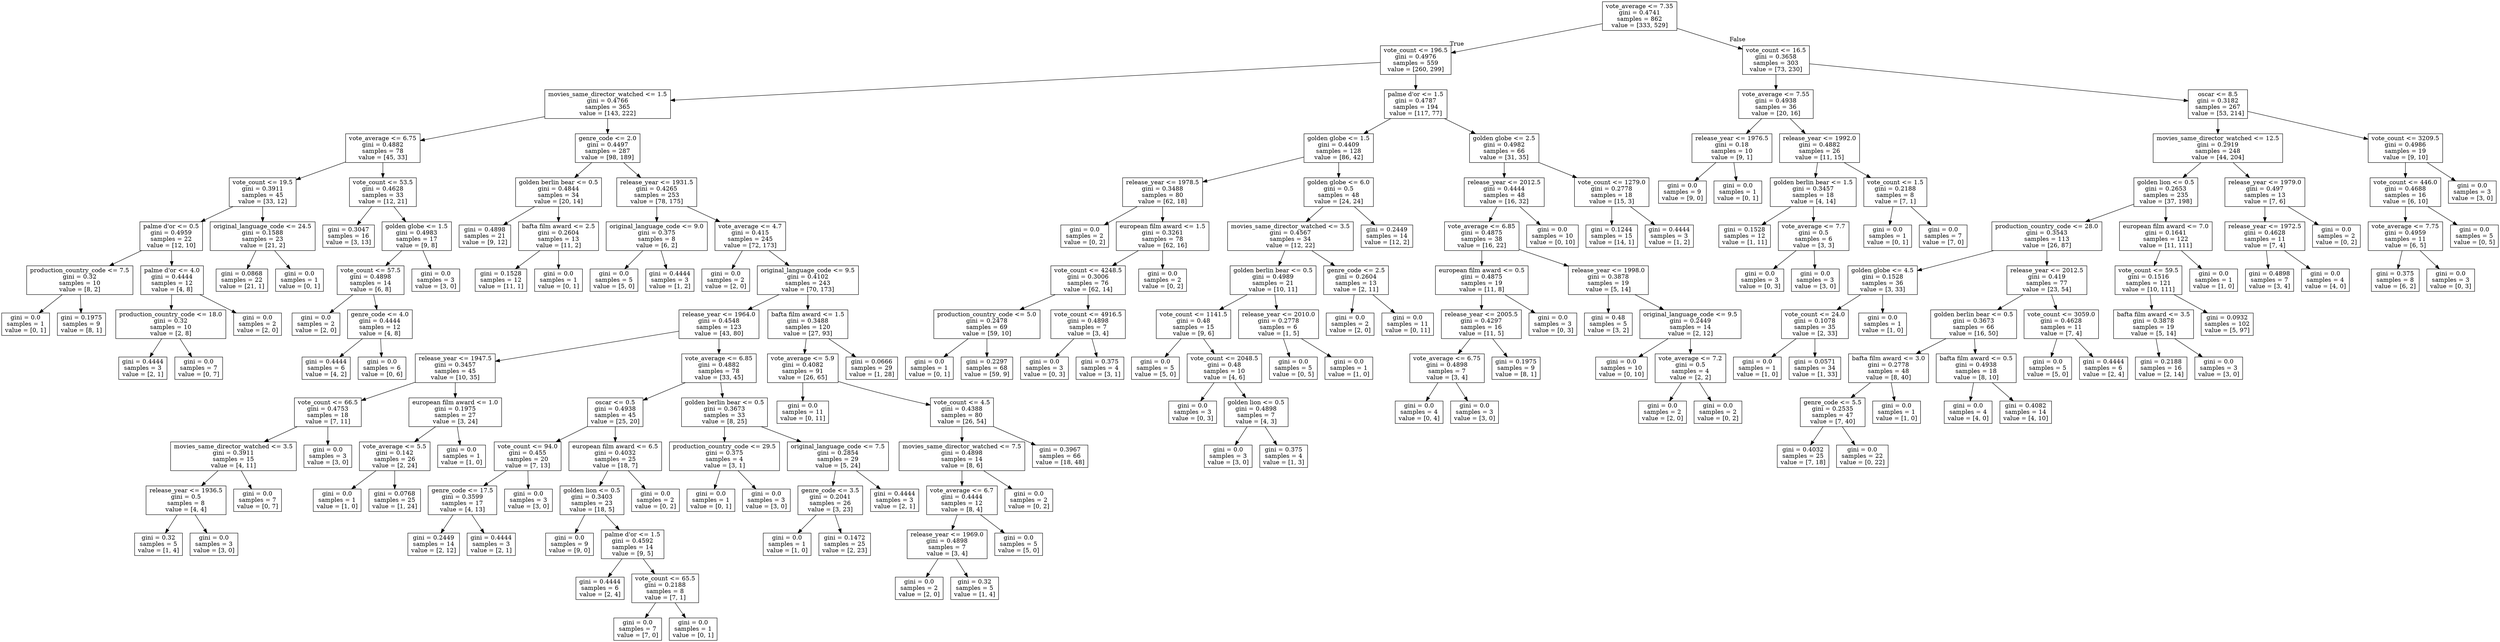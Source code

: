 digraph Tree {
node [shape=box] ;
0 [label="vote_average <= 7.35\ngini = 0.4741\nsamples = 862\nvalue = [333, 529]"] ;
1 [label="vote_count <= 196.5\ngini = 0.4976\nsamples = 559\nvalue = [260, 299]"] ;
0 -> 1 [labeldistance=2.5, labelangle=45, headlabel="True"] ;
3 [label="movies_same_director_watched <= 1.5\ngini = 0.4766\nsamples = 365\nvalue = [143, 222]"] ;
1 -> 3 ;
7 [label="vote_average <= 6.75\ngini = 0.4882\nsamples = 78\nvalue = [45, 33]"] ;
3 -> 7 ;
9 [label="vote_count <= 19.5\ngini = 0.3911\nsamples = 45\nvalue = [33, 12]"] ;
7 -> 9 ;
31 [label="palme d'or <= 0.5\ngini = 0.4959\nsamples = 22\nvalue = [12, 10]"] ;
9 -> 31 ;
41 [label="production_country_code <= 7.5\ngini = 0.32\nsamples = 10\nvalue = [8, 2]"] ;
31 -> 41 ;
171 [label="gini = 0.0\nsamples = 1\nvalue = [0, 1]"] ;
41 -> 171 ;
172 [label="gini = 0.1975\nsamples = 9\nvalue = [8, 1]"] ;
41 -> 172 ;
42 [label="palme d'or <= 4.0\ngini = 0.4444\nsamples = 12\nvalue = [4, 8]"] ;
31 -> 42 ;
53 [label="production_country_code <= 18.0\ngini = 0.32\nsamples = 10\nvalue = [2, 8]"] ;
42 -> 53 ;
95 [label="gini = 0.4444\nsamples = 3\nvalue = [2, 1]"] ;
53 -> 95 ;
96 [label="gini = 0.0\nsamples = 7\nvalue = [0, 7]"] ;
53 -> 96 ;
54 [label="gini = 0.0\nsamples = 2\nvalue = [2, 0]"] ;
42 -> 54 ;
32 [label="original_language_code <= 24.5\ngini = 0.1588\nsamples = 23\nvalue = [21, 2]"] ;
9 -> 32 ;
103 [label="gini = 0.0868\nsamples = 22\nvalue = [21, 1]"] ;
32 -> 103 ;
104 [label="gini = 0.0\nsamples = 1\nvalue = [0, 1]"] ;
32 -> 104 ;
10 [label="vote_count <= 53.5\ngini = 0.4628\nsamples = 33\nvalue = [12, 21]"] ;
7 -> 10 ;
69 [label="gini = 0.3047\nsamples = 16\nvalue = [3, 13]"] ;
10 -> 69 ;
70 [label="golden globe <= 1.5\ngini = 0.4983\nsamples = 17\nvalue = [9, 8]"] ;
10 -> 70 ;
137 [label="vote_count <= 57.5\ngini = 0.4898\nsamples = 14\nvalue = [6, 8]"] ;
70 -> 137 ;
149 [label="gini = 0.0\nsamples = 2\nvalue = [2, 0]"] ;
137 -> 149 ;
150 [label="genre_code <= 4.0\ngini = 0.4444\nsamples = 12\nvalue = [4, 8]"] ;
137 -> 150 ;
151 [label="gini = 0.4444\nsamples = 6\nvalue = [4, 2]"] ;
150 -> 151 ;
152 [label="gini = 0.0\nsamples = 6\nvalue = [0, 6]"] ;
150 -> 152 ;
138 [label="gini = 0.0\nsamples = 3\nvalue = [3, 0]"] ;
70 -> 138 ;
8 [label="genre_code <= 2.0\ngini = 0.4497\nsamples = 287\nvalue = [98, 189]"] ;
3 -> 8 ;
11 [label="golden berlin bear <= 0.5\ngini = 0.4844\nsamples = 34\nvalue = [20, 14]"] ;
8 -> 11 ;
35 [label="gini = 0.4898\nsamples = 21\nvalue = [9, 12]"] ;
11 -> 35 ;
36 [label="bafta film award <= 2.5\ngini = 0.2604\nsamples = 13\nvalue = [11, 2]"] ;
11 -> 36 ;
145 [label="gini = 0.1528\nsamples = 12\nvalue = [11, 1]"] ;
36 -> 145 ;
146 [label="gini = 0.0\nsamples = 1\nvalue = [0, 1]"] ;
36 -> 146 ;
12 [label="release_year <= 1931.5\ngini = 0.4265\nsamples = 253\nvalue = [78, 175]"] ;
8 -> 12 ;
25 [label="original_language_code <= 9.0\ngini = 0.375\nsamples = 8\nvalue = [6, 2]"] ;
12 -> 25 ;
119 [label="gini = 0.0\nsamples = 5\nvalue = [5, 0]"] ;
25 -> 119 ;
120 [label="gini = 0.4444\nsamples = 3\nvalue = [1, 2]"] ;
25 -> 120 ;
26 [label="vote_average <= 4.7\ngini = 0.415\nsamples = 245\nvalue = [72, 173]"] ;
12 -> 26 ;
59 [label="gini = 0.0\nsamples = 2\nvalue = [2, 0]"] ;
26 -> 59 ;
60 [label="original_language_code <= 9.5\ngini = 0.4102\nsamples = 243\nvalue = [70, 173]"] ;
26 -> 60 ;
75 [label="release_year <= 1964.0\ngini = 0.4548\nsamples = 123\nvalue = [43, 80]"] ;
60 -> 75 ;
79 [label="release_year <= 1947.5\ngini = 0.3457\nsamples = 45\nvalue = [10, 35]"] ;
75 -> 79 ;
121 [label="vote_count <= 66.5\ngini = 0.4753\nsamples = 18\nvalue = [7, 11]"] ;
79 -> 121 ;
123 [label="movies_same_director_watched <= 3.5\ngini = 0.3911\nsamples = 15\nvalue = [4, 11]"] ;
121 -> 123 ;
125 [label="release_year <= 1936.5\ngini = 0.5\nsamples = 8\nvalue = [4, 4]"] ;
123 -> 125 ;
127 [label="gini = 0.32\nsamples = 5\nvalue = [1, 4]"] ;
125 -> 127 ;
128 [label="gini = 0.0\nsamples = 3\nvalue = [3, 0]"] ;
125 -> 128 ;
126 [label="gini = 0.0\nsamples = 7\nvalue = [0, 7]"] ;
123 -> 126 ;
124 [label="gini = 0.0\nsamples = 3\nvalue = [3, 0]"] ;
121 -> 124 ;
122 [label="european film award <= 1.0\ngini = 0.1975\nsamples = 27\nvalue = [3, 24]"] ;
79 -> 122 ;
129 [label="vote_average <= 5.5\ngini = 0.142\nsamples = 26\nvalue = [2, 24]"] ;
122 -> 129 ;
131 [label="gini = 0.0\nsamples = 1\nvalue = [1, 0]"] ;
129 -> 131 ;
132 [label="gini = 0.0768\nsamples = 25\nvalue = [1, 24]"] ;
129 -> 132 ;
130 [label="gini = 0.0\nsamples = 1\nvalue = [1, 0]"] ;
122 -> 130 ;
80 [label="vote_average <= 6.85\ngini = 0.4882\nsamples = 78\nvalue = [33, 45]"] ;
75 -> 80 ;
81 [label="oscar <= 0.5\ngini = 0.4938\nsamples = 45\nvalue = [25, 20]"] ;
80 -> 81 ;
83 [label="vote_count <= 94.0\ngini = 0.455\nsamples = 20\nvalue = [7, 13]"] ;
81 -> 83 ;
85 [label="genre_code <= 17.5\ngini = 0.3599\nsamples = 17\nvalue = [4, 13]"] ;
83 -> 85 ;
195 [label="gini = 0.2449\nsamples = 14\nvalue = [2, 12]"] ;
85 -> 195 ;
196 [label="gini = 0.4444\nsamples = 3\nvalue = [2, 1]"] ;
85 -> 196 ;
86 [label="gini = 0.0\nsamples = 3\nvalue = [3, 0]"] ;
83 -> 86 ;
84 [label="european film award <= 6.5\ngini = 0.4032\nsamples = 25\nvalue = [18, 7]"] ;
81 -> 84 ;
89 [label="golden lion <= 0.5\ngini = 0.3403\nsamples = 23\nvalue = [18, 5]"] ;
84 -> 89 ;
177 [label="gini = 0.0\nsamples = 9\nvalue = [9, 0]"] ;
89 -> 177 ;
178 [label="palme d'or <= 1.5\ngini = 0.4592\nsamples = 14\nvalue = [9, 5]"] ;
89 -> 178 ;
179 [label="gini = 0.4444\nsamples = 6\nvalue = [2, 4]"] ;
178 -> 179 ;
180 [label="vote_count <= 65.5\ngini = 0.2188\nsamples = 8\nvalue = [7, 1]"] ;
178 -> 180 ;
181 [label="gini = 0.0\nsamples = 7\nvalue = [7, 0]"] ;
180 -> 181 ;
182 [label="gini = 0.0\nsamples = 1\nvalue = [0, 1]"] ;
180 -> 182 ;
90 [label="gini = 0.0\nsamples = 2\nvalue = [0, 2]"] ;
84 -> 90 ;
82 [label="golden berlin bear <= 0.5\ngini = 0.3673\nsamples = 33\nvalue = [8, 25]"] ;
80 -> 82 ;
87 [label="production_country_code <= 29.5\ngini = 0.375\nsamples = 4\nvalue = [3, 1]"] ;
82 -> 87 ;
159 [label="gini = 0.0\nsamples = 1\nvalue = [0, 1]"] ;
87 -> 159 ;
160 [label="gini = 0.0\nsamples = 3\nvalue = [3, 0]"] ;
87 -> 160 ;
88 [label="original_language_code <= 7.5\ngini = 0.2854\nsamples = 29\nvalue = [5, 24]"] ;
82 -> 88 ;
133 [label="genre_code <= 3.5\ngini = 0.2041\nsamples = 26\nvalue = [3, 23]"] ;
88 -> 133 ;
135 [label="gini = 0.0\nsamples = 1\nvalue = [1, 0]"] ;
133 -> 135 ;
136 [label="gini = 0.1472\nsamples = 25\nvalue = [2, 23]"] ;
133 -> 136 ;
134 [label="gini = 0.4444\nsamples = 3\nvalue = [2, 1]"] ;
88 -> 134 ;
76 [label="bafta film award <= 1.5\ngini = 0.3488\nsamples = 120\nvalue = [27, 93]"] ;
60 -> 76 ;
77 [label="vote_average <= 5.9\ngini = 0.4082\nsamples = 91\nvalue = [26, 65]"] ;
76 -> 77 ;
91 [label="gini = 0.0\nsamples = 11\nvalue = [0, 11]"] ;
77 -> 91 ;
92 [label="vote_count <= 4.5\ngini = 0.4388\nsamples = 80\nvalue = [26, 54]"] ;
77 -> 92 ;
93 [label="movies_same_director_watched <= 7.5\ngini = 0.4898\nsamples = 14\nvalue = [8, 6]"] ;
92 -> 93 ;
153 [label="vote_average <= 6.7\ngini = 0.4444\nsamples = 12\nvalue = [8, 4]"] ;
93 -> 153 ;
155 [label="release_year <= 1969.0\ngini = 0.4898\nsamples = 7\nvalue = [3, 4]"] ;
153 -> 155 ;
157 [label="gini = 0.0\nsamples = 2\nvalue = [2, 0]"] ;
155 -> 157 ;
158 [label="gini = 0.32\nsamples = 5\nvalue = [1, 4]"] ;
155 -> 158 ;
156 [label="gini = 0.0\nsamples = 5\nvalue = [5, 0]"] ;
153 -> 156 ;
154 [label="gini = 0.0\nsamples = 2\nvalue = [0, 2]"] ;
93 -> 154 ;
94 [label="gini = 0.3967\nsamples = 66\nvalue = [18, 48]"] ;
92 -> 94 ;
78 [label="gini = 0.0666\nsamples = 29\nvalue = [1, 28]"] ;
76 -> 78 ;
4 [label="palme d'or <= 1.5\ngini = 0.4787\nsamples = 194\nvalue = [117, 77]"] ;
1 -> 4 ;
13 [label="golden globe <= 1.5\ngini = 0.4409\nsamples = 128\nvalue = [86, 42]"] ;
4 -> 13 ;
17 [label="release_year <= 1978.5\ngini = 0.3488\nsamples = 80\nvalue = [62, 18]"] ;
13 -> 17 ;
37 [label="gini = 0.0\nsamples = 2\nvalue = [0, 2]"] ;
17 -> 37 ;
38 [label="european film award <= 1.5\ngini = 0.3261\nsamples = 78\nvalue = [62, 16]"] ;
17 -> 38 ;
39 [label="vote_count <= 4248.5\ngini = 0.3006\nsamples = 76\nvalue = [62, 14]"] ;
38 -> 39 ;
43 [label="production_country_code <= 5.0\ngini = 0.2478\nsamples = 69\nvalue = [59, 10]"] ;
39 -> 43 ;
161 [label="gini = 0.0\nsamples = 1\nvalue = [0, 1]"] ;
43 -> 161 ;
162 [label="gini = 0.2297\nsamples = 68\nvalue = [59, 9]"] ;
43 -> 162 ;
44 [label="vote_count <= 4916.5\ngini = 0.4898\nsamples = 7\nvalue = [3, 4]"] ;
39 -> 44 ;
67 [label="gini = 0.0\nsamples = 3\nvalue = [0, 3]"] ;
44 -> 67 ;
68 [label="gini = 0.375\nsamples = 4\nvalue = [3, 1]"] ;
44 -> 68 ;
40 [label="gini = 0.0\nsamples = 2\nvalue = [0, 2]"] ;
38 -> 40 ;
18 [label="golden globe <= 6.0\ngini = 0.5\nsamples = 48\nvalue = [24, 24]"] ;
13 -> 18 ;
19 [label="movies_same_director_watched <= 3.5\ngini = 0.4567\nsamples = 34\nvalue = [12, 22]"] ;
18 -> 19 ;
115 [label="golden berlin bear <= 0.5\ngini = 0.4989\nsamples = 21\nvalue = [10, 11]"] ;
19 -> 115 ;
139 [label="vote_count <= 1141.5\ngini = 0.48\nsamples = 15\nvalue = [9, 6]"] ;
115 -> 139 ;
141 [label="gini = 0.0\nsamples = 5\nvalue = [5, 0]"] ;
139 -> 141 ;
142 [label="vote_count <= 2048.5\ngini = 0.48\nsamples = 10\nvalue = [4, 6]"] ;
139 -> 142 ;
187 [label="gini = 0.0\nsamples = 3\nvalue = [0, 3]"] ;
142 -> 187 ;
188 [label="golden lion <= 0.5\ngini = 0.4898\nsamples = 7\nvalue = [4, 3]"] ;
142 -> 188 ;
189 [label="gini = 0.0\nsamples = 3\nvalue = [3, 0]"] ;
188 -> 189 ;
190 [label="gini = 0.375\nsamples = 4\nvalue = [1, 3]"] ;
188 -> 190 ;
140 [label="release_year <= 2010.0\ngini = 0.2778\nsamples = 6\nvalue = [1, 5]"] ;
115 -> 140 ;
143 [label="gini = 0.0\nsamples = 5\nvalue = [0, 5]"] ;
140 -> 143 ;
144 [label="gini = 0.0\nsamples = 1\nvalue = [1, 0]"] ;
140 -> 144 ;
116 [label="genre_code <= 2.5\ngini = 0.2604\nsamples = 13\nvalue = [2, 11]"] ;
19 -> 116 ;
117 [label="gini = 0.0\nsamples = 2\nvalue = [2, 0]"] ;
116 -> 117 ;
118 [label="gini = 0.0\nsamples = 11\nvalue = [0, 11]"] ;
116 -> 118 ;
20 [label="gini = 0.2449\nsamples = 14\nvalue = [12, 2]"] ;
18 -> 20 ;
14 [label="golden globe <= 2.5\ngini = 0.4982\nsamples = 66\nvalue = [31, 35]"] ;
4 -> 14 ;
15 [label="release_year <= 2012.5\ngini = 0.4444\nsamples = 48\nvalue = [16, 32]"] ;
14 -> 15 ;
33 [label="vote_average <= 6.85\ngini = 0.4875\nsamples = 38\nvalue = [16, 22]"] ;
15 -> 33 ;
71 [label="european film award <= 0.5\ngini = 0.4875\nsamples = 19\nvalue = [11, 8]"] ;
33 -> 71 ;
73 [label="release_year <= 2005.5\ngini = 0.4297\nsamples = 16\nvalue = [11, 5]"] ;
71 -> 73 ;
111 [label="vote_average <= 6.75\ngini = 0.4898\nsamples = 7\nvalue = [3, 4]"] ;
73 -> 111 ;
113 [label="gini = 0.0\nsamples = 4\nvalue = [0, 4]"] ;
111 -> 113 ;
114 [label="gini = 0.0\nsamples = 3\nvalue = [3, 0]"] ;
111 -> 114 ;
112 [label="gini = 0.1975\nsamples = 9\nvalue = [8, 1]"] ;
73 -> 112 ;
74 [label="gini = 0.0\nsamples = 3\nvalue = [0, 3]"] ;
71 -> 74 ;
72 [label="release_year <= 1998.0\ngini = 0.3878\nsamples = 19\nvalue = [5, 14]"] ;
33 -> 72 ;
147 [label="gini = 0.48\nsamples = 5\nvalue = [3, 2]"] ;
72 -> 147 ;
148 [label="original_language_code <= 9.5\ngini = 0.2449\nsamples = 14\nvalue = [2, 12]"] ;
72 -> 148 ;
167 [label="gini = 0.0\nsamples = 10\nvalue = [0, 10]"] ;
148 -> 167 ;
168 [label="vote_average <= 7.2\ngini = 0.5\nsamples = 4\nvalue = [2, 2]"] ;
148 -> 168 ;
169 [label="gini = 0.0\nsamples = 2\nvalue = [2, 0]"] ;
168 -> 169 ;
170 [label="gini = 0.0\nsamples = 2\nvalue = [0, 2]"] ;
168 -> 170 ;
34 [label="gini = 0.0\nsamples = 10\nvalue = [0, 10]"] ;
15 -> 34 ;
16 [label="vote_count <= 1279.0\ngini = 0.2778\nsamples = 18\nvalue = [15, 3]"] ;
14 -> 16 ;
99 [label="gini = 0.1244\nsamples = 15\nvalue = [14, 1]"] ;
16 -> 99 ;
100 [label="gini = 0.4444\nsamples = 3\nvalue = [1, 2]"] ;
16 -> 100 ;
2 [label="vote_count <= 16.5\ngini = 0.3658\nsamples = 303\nvalue = [73, 230]"] ;
0 -> 2 [labeldistance=2.5, labelangle=-45, headlabel="False"] ;
5 [label="vote_average <= 7.55\ngini = 0.4938\nsamples = 36\nvalue = [20, 16]"] ;
2 -> 5 ;
21 [label="release_year <= 1976.5\ngini = 0.18\nsamples = 10\nvalue = [9, 1]"] ;
5 -> 21 ;
97 [label="gini = 0.0\nsamples = 9\nvalue = [9, 0]"] ;
21 -> 97 ;
98 [label="gini = 0.0\nsamples = 1\nvalue = [0, 1]"] ;
21 -> 98 ;
22 [label="release_year <= 1992.0\ngini = 0.4882\nsamples = 26\nvalue = [11, 15]"] ;
5 -> 22 ;
23 [label="golden berlin bear <= 1.5\ngini = 0.3457\nsamples = 18\nvalue = [4, 14]"] ;
22 -> 23 ;
183 [label="gini = 0.1528\nsamples = 12\nvalue = [1, 11]"] ;
23 -> 183 ;
184 [label="vote_average <= 7.7\ngini = 0.5\nsamples = 6\nvalue = [3, 3]"] ;
23 -> 184 ;
185 [label="gini = 0.0\nsamples = 3\nvalue = [0, 3]"] ;
184 -> 185 ;
186 [label="gini = 0.0\nsamples = 3\nvalue = [3, 0]"] ;
184 -> 186 ;
24 [label="vote_count <= 1.5\ngini = 0.2188\nsamples = 8\nvalue = [7, 1]"] ;
22 -> 24 ;
101 [label="gini = 0.0\nsamples = 1\nvalue = [0, 1]"] ;
24 -> 101 ;
102 [label="gini = 0.0\nsamples = 7\nvalue = [7, 0]"] ;
24 -> 102 ;
6 [label="oscar <= 8.5\ngini = 0.3182\nsamples = 267\nvalue = [53, 214]"] ;
2 -> 6 ;
27 [label="movies_same_director_watched <= 12.5\ngini = 0.2919\nsamples = 248\nvalue = [44, 204]"] ;
6 -> 27 ;
29 [label="golden lion <= 0.5\ngini = 0.2653\nsamples = 235\nvalue = [37, 198]"] ;
27 -> 29 ;
45 [label="production_country_code <= 28.0\ngini = 0.3543\nsamples = 113\nvalue = [26, 87]"] ;
29 -> 45 ;
47 [label="golden globe <= 4.5\ngini = 0.1528\nsamples = 36\nvalue = [3, 33]"] ;
45 -> 47 ;
105 [label="vote_count <= 24.0\ngini = 0.1078\nsamples = 35\nvalue = [2, 33]"] ;
47 -> 105 ;
107 [label="gini = 0.0\nsamples = 1\nvalue = [1, 0]"] ;
105 -> 107 ;
108 [label="gini = 0.0571\nsamples = 34\nvalue = [1, 33]"] ;
105 -> 108 ;
106 [label="gini = 0.0\nsamples = 1\nvalue = [1, 0]"] ;
47 -> 106 ;
48 [label="release_year <= 2012.5\ngini = 0.419\nsamples = 77\nvalue = [23, 54]"] ;
45 -> 48 ;
49 [label="golden berlin bear <= 0.5\ngini = 0.3673\nsamples = 66\nvalue = [16, 50]"] ;
48 -> 49 ;
55 [label="bafta film award <= 3.0\ngini = 0.2778\nsamples = 48\nvalue = [8, 40]"] ;
49 -> 55 ;
173 [label="genre_code <= 5.5\ngini = 0.2535\nsamples = 47\nvalue = [7, 40]"] ;
55 -> 173 ;
175 [label="gini = 0.4032\nsamples = 25\nvalue = [7, 18]"] ;
173 -> 175 ;
176 [label="gini = 0.0\nsamples = 22\nvalue = [0, 22]"] ;
173 -> 176 ;
174 [label="gini = 0.0\nsamples = 1\nvalue = [1, 0]"] ;
55 -> 174 ;
56 [label="bafta film award <= 0.5\ngini = 0.4938\nsamples = 18\nvalue = [8, 10]"] ;
49 -> 56 ;
57 [label="gini = 0.0\nsamples = 4\nvalue = [4, 0]"] ;
56 -> 57 ;
58 [label="gini = 0.4082\nsamples = 14\nvalue = [4, 10]"] ;
56 -> 58 ;
50 [label="vote_count <= 3059.0\ngini = 0.4628\nsamples = 11\nvalue = [7, 4]"] ;
48 -> 50 ;
51 [label="gini = 0.0\nsamples = 5\nvalue = [5, 0]"] ;
50 -> 51 ;
52 [label="gini = 0.4444\nsamples = 6\nvalue = [2, 4]"] ;
50 -> 52 ;
46 [label="european film award <= 7.0\ngini = 0.1641\nsamples = 122\nvalue = [11, 111]"] ;
29 -> 46 ;
109 [label="vote_count <= 59.5\ngini = 0.1516\nsamples = 121\nvalue = [10, 111]"] ;
46 -> 109 ;
163 [label="bafta film award <= 3.5\ngini = 0.3878\nsamples = 19\nvalue = [5, 14]"] ;
109 -> 163 ;
165 [label="gini = 0.2188\nsamples = 16\nvalue = [2, 14]"] ;
163 -> 165 ;
166 [label="gini = 0.0\nsamples = 3\nvalue = [3, 0]"] ;
163 -> 166 ;
164 [label="gini = 0.0932\nsamples = 102\nvalue = [5, 97]"] ;
109 -> 164 ;
110 [label="gini = 0.0\nsamples = 1\nvalue = [1, 0]"] ;
46 -> 110 ;
30 [label="release_year <= 1979.0\ngini = 0.497\nsamples = 13\nvalue = [7, 6]"] ;
27 -> 30 ;
191 [label="release_year <= 1972.5\ngini = 0.4628\nsamples = 11\nvalue = [7, 4]"] ;
30 -> 191 ;
193 [label="gini = 0.4898\nsamples = 7\nvalue = [3, 4]"] ;
191 -> 193 ;
194 [label="gini = 0.0\nsamples = 4\nvalue = [4, 0]"] ;
191 -> 194 ;
192 [label="gini = 0.0\nsamples = 2\nvalue = [0, 2]"] ;
30 -> 192 ;
28 [label="vote_count <= 3209.5\ngini = 0.4986\nsamples = 19\nvalue = [9, 10]"] ;
6 -> 28 ;
61 [label="vote_count <= 446.0\ngini = 0.4688\nsamples = 16\nvalue = [6, 10]"] ;
28 -> 61 ;
63 [label="vote_average <= 7.75\ngini = 0.4959\nsamples = 11\nvalue = [6, 5]"] ;
61 -> 63 ;
65 [label="gini = 0.375\nsamples = 8\nvalue = [6, 2]"] ;
63 -> 65 ;
66 [label="gini = 0.0\nsamples = 3\nvalue = [0, 3]"] ;
63 -> 66 ;
64 [label="gini = 0.0\nsamples = 5\nvalue = [0, 5]"] ;
61 -> 64 ;
62 [label="gini = 0.0\nsamples = 3\nvalue = [3, 0]"] ;
28 -> 62 ;
}